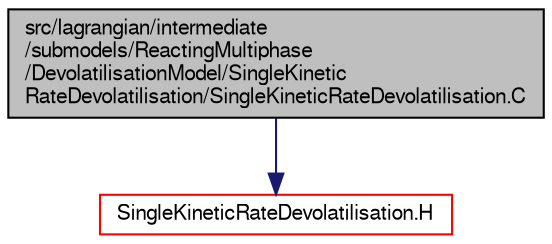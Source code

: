 digraph "src/lagrangian/intermediate/submodels/ReactingMultiphase/DevolatilisationModel/SingleKineticRateDevolatilisation/SingleKineticRateDevolatilisation.C"
{
  bgcolor="transparent";
  edge [fontname="FreeSans",fontsize="10",labelfontname="FreeSans",labelfontsize="10"];
  node [fontname="FreeSans",fontsize="10",shape=record];
  Node0 [label="src/lagrangian/intermediate\l/submodels/ReactingMultiphase\l/DevolatilisationModel/SingleKinetic\lRateDevolatilisation/SingleKineticRateDevolatilisation.C",height=0.2,width=0.4,color="black", fillcolor="grey75", style="filled", fontcolor="black"];
  Node0 -> Node1 [color="midnightblue",fontsize="10",style="solid",fontname="FreeSans"];
  Node1 [label="SingleKineticRateDevolatilisation.H",height=0.2,width=0.4,color="red",URL="$a06266.html"];
}
